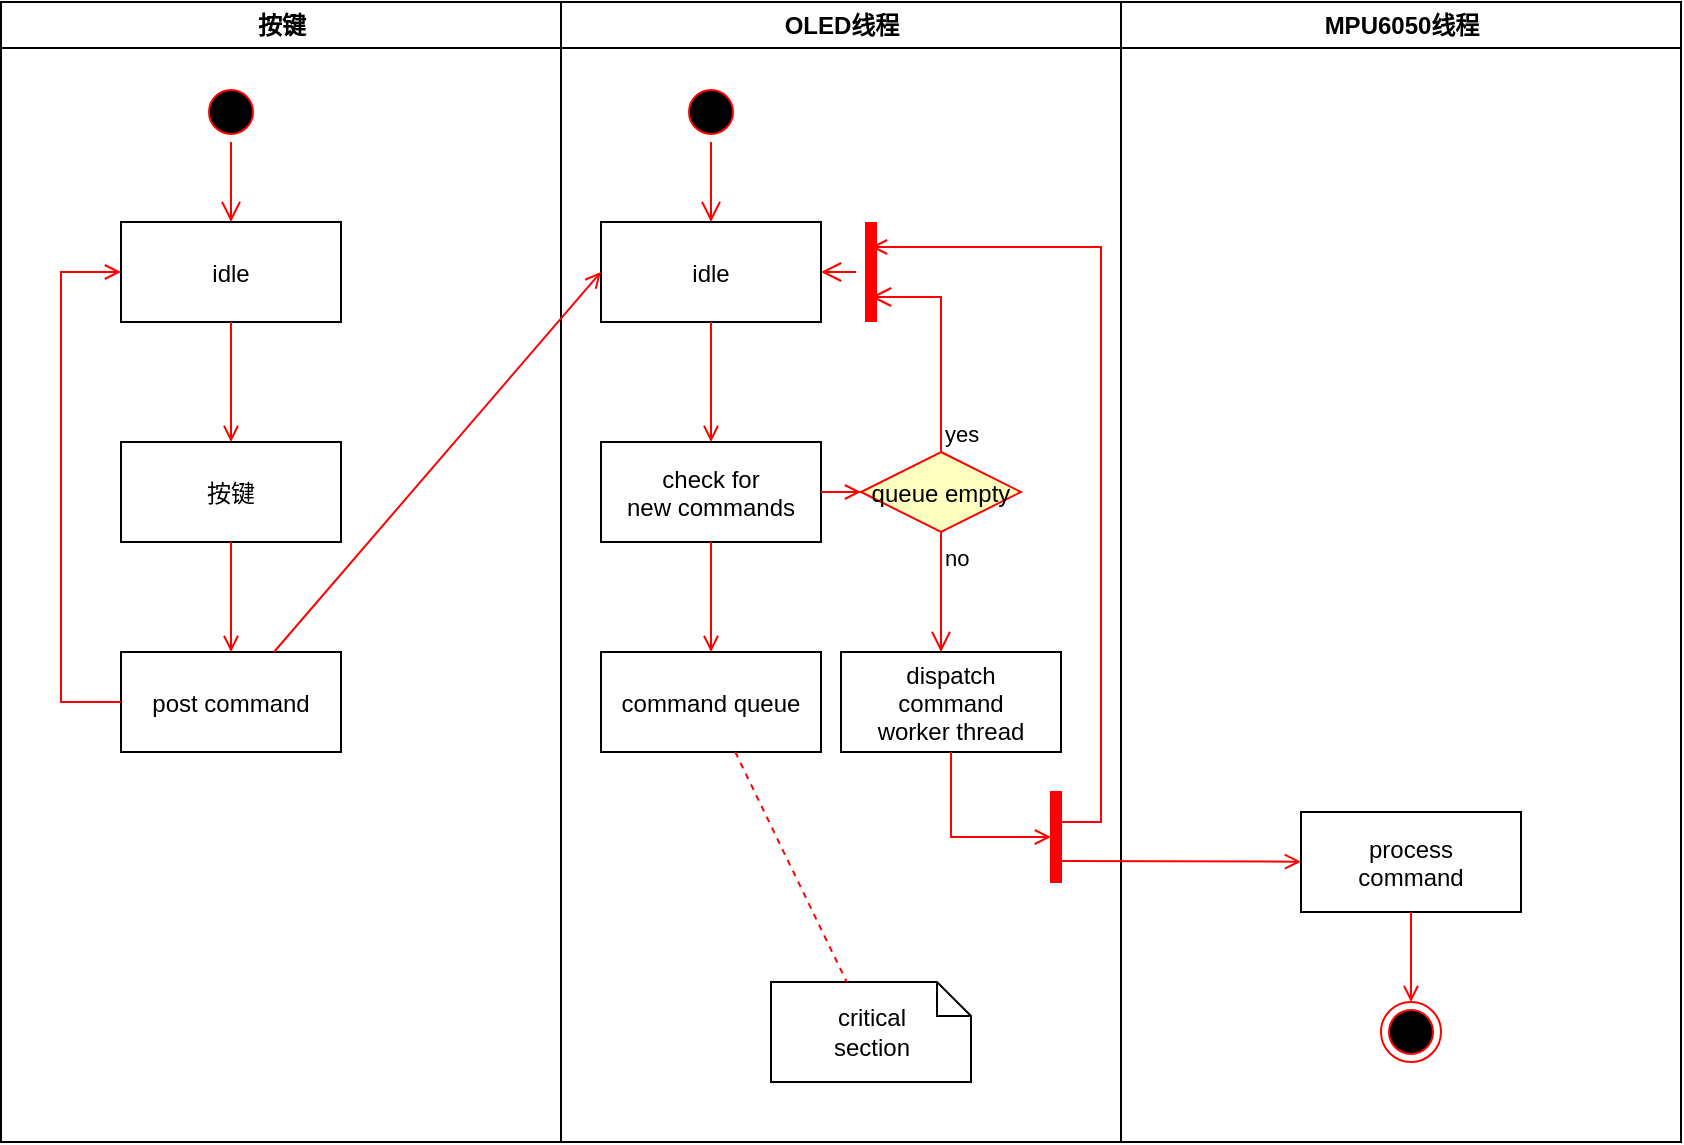 <mxfile version="14.9.8" type="github" pages="2">
  <diagram name="Page-1" id="e7e014a7-5840-1c2e-5031-d8a46d1fe8dd">
    <mxGraphModel dx="1038" dy="617" grid="1" gridSize="10" guides="1" tooltips="1" connect="1" arrows="1" fold="1" page="1" pageScale="1" pageWidth="1169" pageHeight="826" background="none" math="0" shadow="0">
      <root>
        <mxCell id="0" />
        <mxCell id="1" parent="0" />
        <mxCell id="2" value="按键" style="swimlane;whiteSpace=wrap;startSize=23;" parent="1" vertex="1">
          <mxGeometry x="164.5" y="128" width="280" height="570" as="geometry" />
        </mxCell>
        <mxCell id="5" value="" style="ellipse;shape=startState;fillColor=#000000;strokeColor=#ff0000;" parent="2" vertex="1">
          <mxGeometry x="100" y="40" width="30" height="30" as="geometry" />
        </mxCell>
        <mxCell id="6" value="" style="edgeStyle=elbowEdgeStyle;elbow=horizontal;verticalAlign=bottom;endArrow=open;endSize=8;strokeColor=#FF0000;endFill=1;rounded=0" parent="2" source="5" target="7" edge="1">
          <mxGeometry x="100" y="40" as="geometry">
            <mxPoint x="115" y="110" as="targetPoint" />
          </mxGeometry>
        </mxCell>
        <mxCell id="7" value="idle" style="" parent="2" vertex="1">
          <mxGeometry x="60" y="110" width="110" height="50" as="geometry" />
        </mxCell>
        <mxCell id="8" value="按键" style="" parent="2" vertex="1">
          <mxGeometry x="60" y="220" width="110" height="50" as="geometry" />
        </mxCell>
        <mxCell id="9" value="" style="endArrow=open;strokeColor=#FF0000;endFill=1;rounded=0" parent="2" source="7" target="8" edge="1">
          <mxGeometry relative="1" as="geometry" />
        </mxCell>
        <mxCell id="10" value="post command" style="" parent="2" vertex="1">
          <mxGeometry x="60" y="325" width="110" height="50" as="geometry" />
        </mxCell>
        <mxCell id="11" value="" style="endArrow=open;strokeColor=#FF0000;endFill=1;rounded=0" parent="2" source="8" target="10" edge="1">
          <mxGeometry relative="1" as="geometry" />
        </mxCell>
        <mxCell id="12" value="" style="edgeStyle=elbowEdgeStyle;elbow=horizontal;strokeColor=#FF0000;endArrow=open;endFill=1;rounded=0" parent="2" source="10" target="7" edge="1">
          <mxGeometry width="100" height="100" relative="1" as="geometry">
            <mxPoint x="160" y="290" as="sourcePoint" />
            <mxPoint x="260" y="190" as="targetPoint" />
            <Array as="points">
              <mxPoint x="30" y="250" />
            </Array>
          </mxGeometry>
        </mxCell>
        <mxCell id="3" value="OLED线程" style="swimlane;whiteSpace=wrap" parent="1" vertex="1">
          <mxGeometry x="444.5" y="128" width="280" height="570" as="geometry" />
        </mxCell>
        <mxCell id="13" value="" style="ellipse;shape=startState;fillColor=#000000;strokeColor=#ff0000;" parent="3" vertex="1">
          <mxGeometry x="60" y="40" width="30" height="30" as="geometry" />
        </mxCell>
        <mxCell id="14" value="" style="edgeStyle=elbowEdgeStyle;elbow=horizontal;verticalAlign=bottom;endArrow=open;endSize=8;strokeColor=#FF0000;endFill=1;rounded=0" parent="3" source="13" target="15" edge="1">
          <mxGeometry x="40" y="20" as="geometry">
            <mxPoint x="55" y="90" as="targetPoint" />
          </mxGeometry>
        </mxCell>
        <mxCell id="15" value="idle" style="" parent="3" vertex="1">
          <mxGeometry x="20" y="110" width="110" height="50" as="geometry" />
        </mxCell>
        <mxCell id="16" value="check for &#xa;new commands" style="" parent="3" vertex="1">
          <mxGeometry x="20" y="220" width="110" height="50" as="geometry" />
        </mxCell>
        <mxCell id="17" value="" style="endArrow=open;strokeColor=#FF0000;endFill=1;rounded=0" parent="3" source="15" target="16" edge="1">
          <mxGeometry relative="1" as="geometry" />
        </mxCell>
        <mxCell id="18" value="command queue" style="" parent="3" vertex="1">
          <mxGeometry x="20" y="325" width="110" height="50" as="geometry" />
        </mxCell>
        <mxCell id="19" value="" style="endArrow=open;strokeColor=#FF0000;endFill=1;rounded=0" parent="3" source="16" target="18" edge="1">
          <mxGeometry relative="1" as="geometry" />
        </mxCell>
        <mxCell id="21" value="queue empty" style="rhombus;fillColor=#ffffc0;strokeColor=#ff0000;" parent="3" vertex="1">
          <mxGeometry x="150" y="225" width="80" height="40" as="geometry" />
        </mxCell>
        <mxCell id="22" value="yes" style="edgeStyle=elbowEdgeStyle;elbow=horizontal;align=left;verticalAlign=bottom;endArrow=open;endSize=8;strokeColor=#FF0000;exitX=0.5;exitY=0;endFill=1;rounded=0;entryX=0.75;entryY=0.5;entryPerimeter=0" parent="3" source="21" target="25" edge="1">
          <mxGeometry x="-1" relative="1" as="geometry">
            <mxPoint x="160" y="150" as="targetPoint" />
            <Array as="points">
              <mxPoint x="190" y="180" />
            </Array>
          </mxGeometry>
        </mxCell>
        <mxCell id="23" value="no" style="edgeStyle=elbowEdgeStyle;elbow=horizontal;align=left;verticalAlign=top;endArrow=open;endSize=8;strokeColor=#FF0000;endFill=1;rounded=0" parent="3" source="21" target="30" edge="1">
          <mxGeometry x="-1" relative="1" as="geometry">
            <mxPoint x="190" y="305" as="targetPoint" />
          </mxGeometry>
        </mxCell>
        <mxCell id="24" value="" style="endArrow=open;strokeColor=#FF0000;endFill=1;rounded=0" parent="3" source="16" target="21" edge="1">
          <mxGeometry relative="1" as="geometry" />
        </mxCell>
        <mxCell id="25" value="" style="shape=line;strokeWidth=6;strokeColor=#ff0000;rotation=90" parent="3" vertex="1">
          <mxGeometry x="130" y="127.5" width="50" height="15" as="geometry" />
        </mxCell>
        <mxCell id="26" value="" style="edgeStyle=elbowEdgeStyle;elbow=horizontal;verticalAlign=bottom;endArrow=open;endSize=8;strokeColor=#FF0000;endFill=1;rounded=0" parent="3" source="25" target="15" edge="1">
          <mxGeometry x="130" y="90" as="geometry">
            <mxPoint x="230" y="140" as="targetPoint" />
          </mxGeometry>
        </mxCell>
        <mxCell id="30" value="dispatch&#xa;command&#xa;worker thread" style="" parent="3" vertex="1">
          <mxGeometry x="140" y="325" width="110" height="50" as="geometry" />
        </mxCell>
        <mxCell id="31" value="critical&#xa;section" style="shape=note;whiteSpace=wrap;size=17" parent="3" vertex="1">
          <mxGeometry x="105" y="490" width="100" height="50" as="geometry" />
        </mxCell>
        <mxCell id="32" value="" style="endArrow=none;strokeColor=#FF0000;endFill=0;rounded=0;dashed=1" parent="3" source="18" target="31" edge="1">
          <mxGeometry relative="1" as="geometry" />
        </mxCell>
        <mxCell id="34" value="" style="whiteSpace=wrap;strokeColor=#FF0000;fillColor=#FF0000" parent="3" vertex="1">
          <mxGeometry x="245" y="395" width="5" height="45" as="geometry" />
        </mxCell>
        <mxCell id="41" value="" style="edgeStyle=elbowEdgeStyle;elbow=horizontal;entryX=0;entryY=0.5;strokeColor=#FF0000;endArrow=open;endFill=1;rounded=0" parent="3" source="30" target="34" edge="1">
          <mxGeometry width="100" height="100" relative="1" as="geometry">
            <mxPoint x="60" y="480" as="sourcePoint" />
            <mxPoint x="160" y="380" as="targetPoint" />
            <Array as="points">
              <mxPoint x="195" y="400" />
            </Array>
          </mxGeometry>
        </mxCell>
        <mxCell id="4" value="MPU6050线程" style="swimlane;whiteSpace=wrap" parent="1" vertex="1">
          <mxGeometry x="724.5" y="128" width="280" height="570" as="geometry" />
        </mxCell>
        <mxCell id="33" value="process&#xa;command" style="" parent="4" vertex="1">
          <mxGeometry x="90" y="405" width="110" height="50" as="geometry" />
        </mxCell>
        <mxCell id="35" value="" style="edgeStyle=elbowEdgeStyle;elbow=horizontal;strokeColor=#FF0000;endArrow=open;endFill=1;rounded=0;entryX=0.25;entryY=0.5;entryPerimeter=0" parent="4" target="25" edge="1">
          <mxGeometry width="100" height="100" relative="1" as="geometry">
            <mxPoint x="-30" y="410" as="sourcePoint" />
            <mxPoint x="-120" y="120" as="targetPoint" />
            <Array as="points">
              <mxPoint x="-10" y="135" />
            </Array>
          </mxGeometry>
        </mxCell>
        <mxCell id="37" value="" style="edgeStyle=none;strokeColor=#FF0000;endArrow=open;endFill=1;rounded=0" parent="4" target="33" edge="1">
          <mxGeometry width="100" height="100" relative="1" as="geometry">
            <mxPoint x="-30" y="429.5" as="sourcePoint" />
            <mxPoint x="90" y="429.5" as="targetPoint" />
          </mxGeometry>
        </mxCell>
        <mxCell id="38" value="" style="ellipse;shape=endState;fillColor=#000000;strokeColor=#ff0000" parent="4" vertex="1">
          <mxGeometry x="130" y="500" width="30" height="30" as="geometry" />
        </mxCell>
        <mxCell id="39" value="" style="endArrow=open;strokeColor=#FF0000;endFill=1;rounded=0" parent="4" source="33" target="38" edge="1">
          <mxGeometry relative="1" as="geometry" />
        </mxCell>
        <mxCell id="20" value="" style="endArrow=open;strokeColor=#FF0000;endFill=1;rounded=0;entryX=0;entryY=0.5;entryDx=0;entryDy=0;" parent="1" source="10" target="15" edge="1">
          <mxGeometry relative="1" as="geometry" />
        </mxCell>
      </root>
    </mxGraphModel>
  </diagram>
  <diagram id="LaHzY4SLK7I4HOw9KaTm" name="第 2 页">
    <mxGraphModel dx="1038" dy="617" grid="1" gridSize="10" guides="1" tooltips="1" connect="1" arrows="1" fold="1" page="1" pageScale="1" pageWidth="827" pageHeight="1169" math="0" shadow="0">
      <root>
        <mxCell id="jBYTGCLZgIRxHJDVq-Ib-0" />
        <mxCell id="jBYTGCLZgIRxHJDVq-Ib-1" parent="jBYTGCLZgIRxHJDVq-Ib-0" />
        <mxCell id="jBYTGCLZgIRxHJDVq-Ib-2" value="OLED" style="swimlane;fontStyle=1;align=center;verticalAlign=top;childLayout=stackLayout;horizontal=1;startSize=26;horizontalStack=0;resizeParent=1;resizeParentMax=0;resizeLast=0;collapsible=1;marginBottom=0;" vertex="1" parent="jBYTGCLZgIRxHJDVq-Ib-1">
          <mxGeometry x="40" y="340" width="160" height="86" as="geometry" />
        </mxCell>
        <mxCell id="jBYTGCLZgIRxHJDVq-Ib-3" value="Format to display" style="text;strokeColor=none;fillColor=none;align=left;verticalAlign=top;spacingLeft=4;spacingRight=4;overflow=hidden;rotatable=0;points=[[0,0.5],[1,0.5]];portConstraint=eastwest;" vertex="1" parent="jBYTGCLZgIRxHJDVq-Ib-2">
          <mxGeometry y="26" width="160" height="26" as="geometry" />
        </mxCell>
        <mxCell id="jBYTGCLZgIRxHJDVq-Ib-4" value="" style="line;strokeWidth=1;fillColor=none;align=left;verticalAlign=middle;spacingTop=-1;spacingLeft=3;spacingRight=3;rotatable=0;labelPosition=right;points=[];portConstraint=eastwest;" vertex="1" parent="jBYTGCLZgIRxHJDVq-Ib-2">
          <mxGeometry y="52" width="160" height="8" as="geometry" />
        </mxCell>
        <mxCell id="jBYTGCLZgIRxHJDVq-Ib-5" value="Fuc：Display" style="text;strokeColor=none;fillColor=none;align=left;verticalAlign=top;spacingLeft=4;spacingRight=4;overflow=hidden;rotatable=0;points=[[0,0.5],[1,0.5]];portConstraint=eastwest;" vertex="1" parent="jBYTGCLZgIRxHJDVq-Ib-2">
          <mxGeometry y="60" width="160" height="26" as="geometry" />
        </mxCell>
        <mxCell id="jBYTGCLZgIRxHJDVq-Ib-6" value="MPU6050" style="swimlane;fontStyle=1;align=center;verticalAlign=top;childLayout=stackLayout;horizontal=1;startSize=26;horizontalStack=0;resizeParent=1;resizeParentMax=0;resizeLast=0;collapsible=1;marginBottom=0;" vertex="1" parent="jBYTGCLZgIRxHJDVq-Ib-1">
          <mxGeometry x="530" y="200" width="160" height="112" as="geometry" />
        </mxCell>
        <mxCell id="jBYTGCLZgIRxHJDVq-Ib-7" value="Data:姿态数据" style="text;strokeColor=none;fillColor=none;align=left;verticalAlign=top;spacingLeft=4;spacingRight=4;overflow=hidden;rotatable=0;points=[[0,0.5],[1,0.5]];portConstraint=eastwest;" vertex="1" parent="jBYTGCLZgIRxHJDVq-Ib-6">
          <mxGeometry y="26" width="160" height="26" as="geometry" />
        </mxCell>
        <mxCell id="jBYTGCLZgIRxHJDVq-Ib-8" value="" style="line;strokeWidth=1;fillColor=none;align=left;verticalAlign=middle;spacingTop=-1;spacingLeft=3;spacingRight=3;rotatable=0;labelPosition=right;points=[];portConstraint=eastwest;" vertex="1" parent="jBYTGCLZgIRxHJDVq-Ib-6">
          <mxGeometry y="52" width="160" height="8" as="geometry" />
        </mxCell>
        <mxCell id="jBYTGCLZgIRxHJDVq-Ib-9" value="通信获取数据" style="text;strokeColor=none;fillColor=none;align=left;verticalAlign=top;spacingLeft=4;spacingRight=4;overflow=hidden;rotatable=0;points=[[0,0.5],[1,0.5]];portConstraint=eastwest;" vertex="1" parent="jBYTGCLZgIRxHJDVq-Ib-6">
          <mxGeometry y="60" width="160" height="26" as="geometry" />
        </mxCell>
        <mxCell id="jBYTGCLZgIRxHJDVq-Ib-28" value="滤波Human数据" style="text;strokeColor=none;fillColor=none;align=left;verticalAlign=top;spacingLeft=4;spacingRight=4;overflow=hidden;rotatable=0;points=[[0,0.5],[1,0.5]];portConstraint=eastwest;" vertex="1" parent="jBYTGCLZgIRxHJDVq-Ib-6">
          <mxGeometry y="86" width="160" height="26" as="geometry" />
        </mxCell>
        <mxCell id="jBYTGCLZgIRxHJDVq-Ib-17" value="" style="edgeStyle=orthogonalEdgeStyle;rounded=0;orthogonalLoop=1;jettySize=auto;html=1;" edge="1" parent="jBYTGCLZgIRxHJDVq-Ib-1" source="jBYTGCLZgIRxHJDVq-Ib-10" target="jBYTGCLZgIRxHJDVq-Ib-16">
          <mxGeometry relative="1" as="geometry" />
        </mxCell>
        <mxCell id="jBYTGCLZgIRxHJDVq-Ib-10" value="按键管理器" style="swimlane;fontStyle=1;align=center;verticalAlign=top;childLayout=stackLayout;horizontal=1;startSize=26;horizontalStack=0;resizeParent=1;resizeParentMax=0;resizeLast=0;collapsible=1;marginBottom=0;" vertex="1" parent="jBYTGCLZgIRxHJDVq-Ib-1">
          <mxGeometry x="30" y="80" width="160" height="86" as="geometry" />
        </mxCell>
        <mxCell id="jBYTGCLZgIRxHJDVq-Ib-11" value="Buffer[4]" style="text;strokeColor=none;fillColor=none;align=left;verticalAlign=top;spacingLeft=4;spacingRight=4;overflow=hidden;rotatable=0;points=[[0,0.5],[1,0.5]];portConstraint=eastwest;" vertex="1" parent="jBYTGCLZgIRxHJDVq-Ib-10">
          <mxGeometry y="26" width="160" height="26" as="geometry" />
        </mxCell>
        <mxCell id="jBYTGCLZgIRxHJDVq-Ib-12" value="" style="line;strokeWidth=1;fillColor=none;align=left;verticalAlign=middle;spacingTop=-1;spacingLeft=3;spacingRight=3;rotatable=0;labelPosition=right;points=[];portConstraint=eastwest;" vertex="1" parent="jBYTGCLZgIRxHJDVq-Ib-10">
          <mxGeometry y="52" width="160" height="8" as="geometry" />
        </mxCell>
        <mxCell id="jBYTGCLZgIRxHJDVq-Ib-13" value="按下检测" style="text;strokeColor=none;fillColor=none;align=left;verticalAlign=top;spacingLeft=4;spacingRight=4;overflow=hidden;rotatable=0;points=[[0,0.5],[1,0.5]];portConstraint=eastwest;" vertex="1" parent="jBYTGCLZgIRxHJDVq-Ib-10">
          <mxGeometry y="60" width="160" height="26" as="geometry" />
        </mxCell>
        <mxCell id="jBYTGCLZgIRxHJDVq-Ib-16" value="" style="shape=singleArrow;whiteSpace=wrap;html=1;arrowWidth=0.4;arrowSize=0.4;fontStyle=1;verticalAlign=top;startSize=26;" vertex="1" parent="jBYTGCLZgIRxHJDVq-Ib-1">
          <mxGeometry x="210" y="93" width="80" height="60" as="geometry" />
        </mxCell>
        <mxCell id="jBYTGCLZgIRxHJDVq-Ib-18" value="全局数据库" style="swimlane;fontStyle=0;childLayout=stackLayout;horizontal=1;startSize=26;fillColor=none;horizontalStack=0;resizeParent=1;resizeParentMax=0;resizeLast=0;collapsible=1;marginBottom=0;" vertex="1" parent="jBYTGCLZgIRxHJDVq-Ib-1">
          <mxGeometry x="300" y="71" width="140" height="104" as="geometry" />
        </mxCell>
        <mxCell id="jBYTGCLZgIRxHJDVq-Ib-19" value="bool MPU6050" style="text;strokeColor=none;fillColor=none;align=left;verticalAlign=top;spacingLeft=4;spacingRight=4;overflow=hidden;rotatable=0;points=[[0,0.5],[1,0.5]];portConstraint=eastwest;" vertex="1" parent="jBYTGCLZgIRxHJDVq-Ib-18">
          <mxGeometry y="26" width="140" height="26" as="geometry" />
        </mxCell>
        <mxCell id="jBYTGCLZgIRxHJDVq-Ib-20" value="bool OLED" style="text;strokeColor=none;fillColor=none;align=left;verticalAlign=top;spacingLeft=4;spacingRight=4;overflow=hidden;rotatable=0;points=[[0,0.5],[1,0.5]];portConstraint=eastwest;" vertex="1" parent="jBYTGCLZgIRxHJDVq-Ib-18">
          <mxGeometry y="52" width="140" height="26" as="geometry" />
        </mxCell>
        <mxCell id="jBYTGCLZgIRxHJDVq-Ib-21" value="bool AUTO" style="text;strokeColor=none;fillColor=none;align=left;verticalAlign=top;spacingLeft=4;spacingRight=4;overflow=hidden;rotatable=0;points=[[0,0.5],[1,0.5]];portConstraint=eastwest;" vertex="1" parent="jBYTGCLZgIRxHJDVq-Ib-18">
          <mxGeometry y="78" width="140" height="26" as="geometry" />
        </mxCell>
        <mxCell id="jBYTGCLZgIRxHJDVq-Ib-22" value="OLED 数据库" style="swimlane;fontStyle=0;childLayout=stackLayout;horizontal=1;startSize=26;fillColor=none;horizontalStack=0;resizeParent=1;resizeParentMax=0;resizeLast=0;collapsible=1;marginBottom=0;" vertex="1" parent="jBYTGCLZgIRxHJDVq-Ib-1">
          <mxGeometry x="120" y="212" width="140" height="100" as="geometry" />
        </mxCell>
        <mxCell id="jBYTGCLZgIRxHJDVq-Ib-24" value="status: mpu6050" style="text;strokeColor=none;fillColor=none;align=left;verticalAlign=top;spacingLeft=4;spacingRight=4;overflow=hidden;rotatable=0;points=[[0,0.5],[1,0.5]];portConstraint=eastwest;" vertex="1" parent="jBYTGCLZgIRxHJDVq-Ib-22">
          <mxGeometry y="26" width="140" height="22" as="geometry" />
        </mxCell>
        <mxCell id="jBYTGCLZgIRxHJDVq-Ib-30" value="status: current_mode" style="text;strokeColor=none;fillColor=none;align=left;verticalAlign=top;spacingLeft=4;spacingRight=4;overflow=hidden;rotatable=0;points=[[0,0.5],[1,0.5]];portConstraint=eastwest;" vertex="1" parent="jBYTGCLZgIRxHJDVq-Ib-22">
          <mxGeometry y="48" width="140" height="26" as="geometry" />
        </mxCell>
        <mxCell id="jBYTGCLZgIRxHJDVq-Ib-25" value="if MPU-&gt; mpu" style="text;strokeColor=none;fillColor=none;align=left;verticalAlign=top;spacingLeft=4;spacingRight=4;overflow=hidden;rotatable=0;points=[[0,0.5],[1,0.5]];portConstraint=eastwest;" vertex="1" parent="jBYTGCLZgIRxHJDVq-Ib-22">
          <mxGeometry y="74" width="140" height="26" as="geometry" />
        </mxCell>
        <mxCell id="jBYTGCLZgIRxHJDVq-Ib-26" style="edgeStyle=orthogonalEdgeStyle;rounded=0;orthogonalLoop=1;jettySize=auto;html=1;entryX=0;entryY=0.5;entryDx=0;entryDy=0;exitX=0;exitY=0.5;exitDx=0;exitDy=0;" edge="1" parent="jBYTGCLZgIRxHJDVq-Ib-1" source="jBYTGCLZgIRxHJDVq-Ib-25" target="jBYTGCLZgIRxHJDVq-Ib-2">
          <mxGeometry relative="1" as="geometry" />
        </mxCell>
        <mxCell id="jBYTGCLZgIRxHJDVq-Ib-27" style="edgeStyle=orthogonalEdgeStyle;rounded=0;orthogonalLoop=1;jettySize=auto;html=1;entryX=1;entryY=0.25;entryDx=0;entryDy=0;" edge="1" parent="jBYTGCLZgIRxHJDVq-Ib-1" source="jBYTGCLZgIRxHJDVq-Ib-19" target="jBYTGCLZgIRxHJDVq-Ib-6">
          <mxGeometry relative="1" as="geometry" />
        </mxCell>
        <mxCell id="jBYTGCLZgIRxHJDVq-Ib-29" style="edgeStyle=orthogonalEdgeStyle;rounded=0;orthogonalLoop=1;jettySize=auto;html=1;entryX=1;entryY=0.5;entryDx=0;entryDy=0;" edge="1" parent="jBYTGCLZgIRxHJDVq-Ib-1" source="jBYTGCLZgIRxHJDVq-Ib-28" target="jBYTGCLZgIRxHJDVq-Ib-25">
          <mxGeometry relative="1" as="geometry" />
        </mxCell>
        <mxCell id="Bk3Sa-FLUEl-_mAbpksL-0" style="edgeStyle=orthogonalEdgeStyle;rounded=0;orthogonalLoop=1;jettySize=auto;html=1;entryX=1;entryY=0.5;entryDx=0;entryDy=0;" edge="1" parent="jBYTGCLZgIRxHJDVq-Ib-1" source="jBYTGCLZgIRxHJDVq-Ib-19" target="jBYTGCLZgIRxHJDVq-Ib-24">
          <mxGeometry relative="1" as="geometry">
            <Array as="points">
              <mxPoint x="480" y="110" />
              <mxPoint x="480" y="249" />
            </Array>
          </mxGeometry>
        </mxCell>
      </root>
    </mxGraphModel>
  </diagram>
</mxfile>
